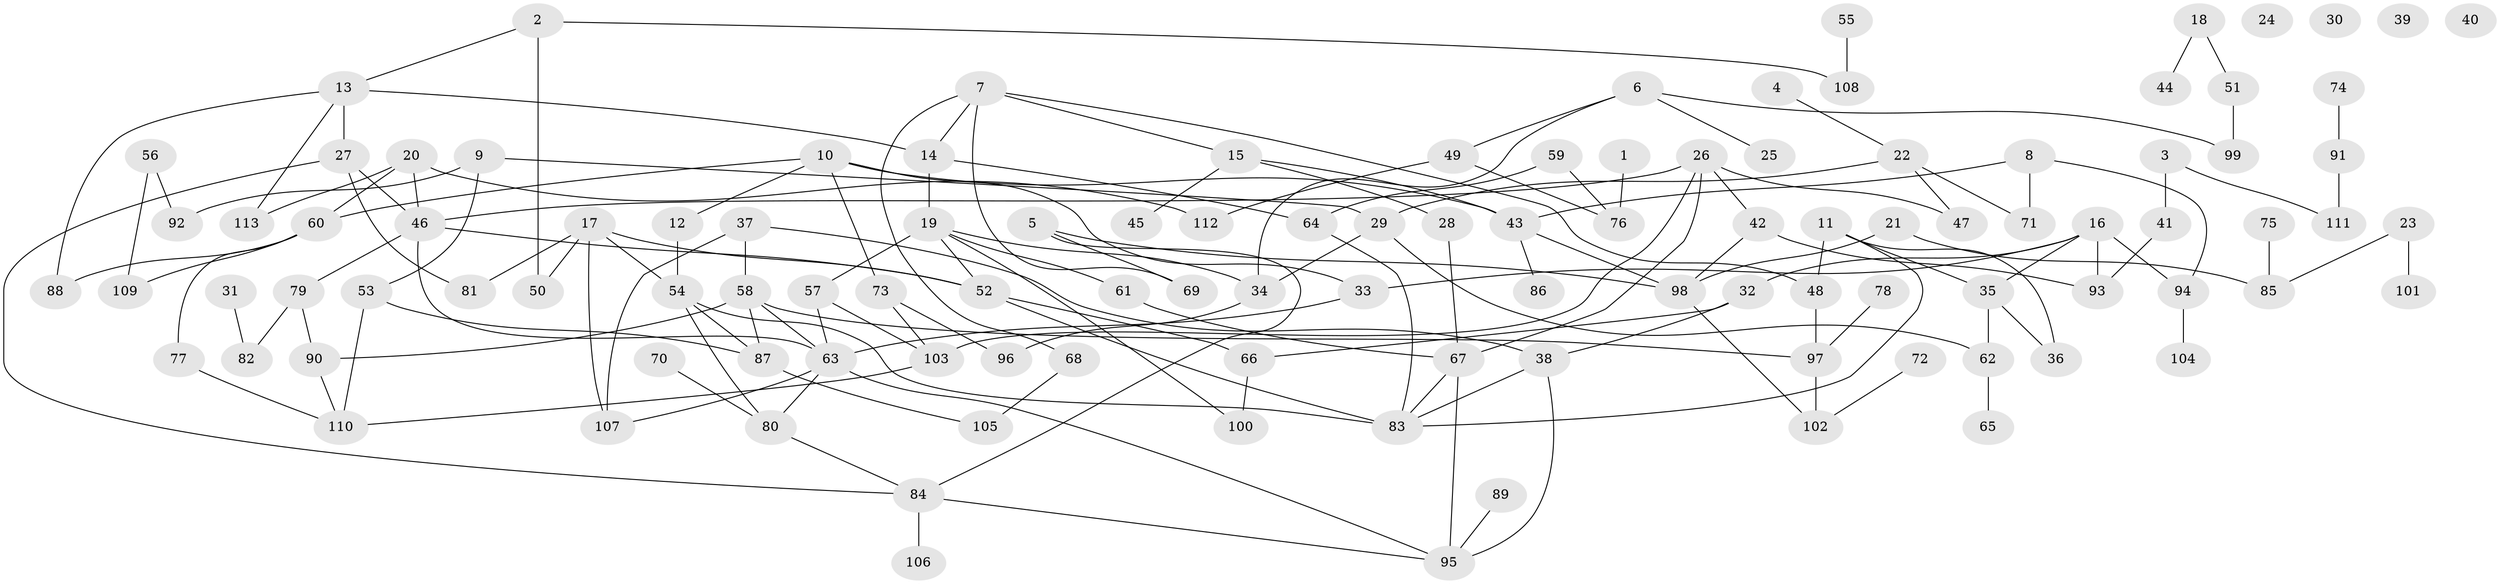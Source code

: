 // Generated by graph-tools (version 1.1) at 2025/40/03/09/25 04:40:32]
// undirected, 113 vertices, 159 edges
graph export_dot {
graph [start="1"]
  node [color=gray90,style=filled];
  1;
  2;
  3;
  4;
  5;
  6;
  7;
  8;
  9;
  10;
  11;
  12;
  13;
  14;
  15;
  16;
  17;
  18;
  19;
  20;
  21;
  22;
  23;
  24;
  25;
  26;
  27;
  28;
  29;
  30;
  31;
  32;
  33;
  34;
  35;
  36;
  37;
  38;
  39;
  40;
  41;
  42;
  43;
  44;
  45;
  46;
  47;
  48;
  49;
  50;
  51;
  52;
  53;
  54;
  55;
  56;
  57;
  58;
  59;
  60;
  61;
  62;
  63;
  64;
  65;
  66;
  67;
  68;
  69;
  70;
  71;
  72;
  73;
  74;
  75;
  76;
  77;
  78;
  79;
  80;
  81;
  82;
  83;
  84;
  85;
  86;
  87;
  88;
  89;
  90;
  91;
  92;
  93;
  94;
  95;
  96;
  97;
  98;
  99;
  100;
  101;
  102;
  103;
  104;
  105;
  106;
  107;
  108;
  109;
  110;
  111;
  112;
  113;
  1 -- 76;
  2 -- 13;
  2 -- 50;
  2 -- 108;
  3 -- 41;
  3 -- 111;
  4 -- 22;
  5 -- 69;
  5 -- 84;
  5 -- 98;
  6 -- 25;
  6 -- 34;
  6 -- 49;
  6 -- 99;
  7 -- 14;
  7 -- 15;
  7 -- 48;
  7 -- 68;
  7 -- 69;
  8 -- 43;
  8 -- 71;
  8 -- 94;
  9 -- 29;
  9 -- 53;
  9 -- 92;
  10 -- 12;
  10 -- 33;
  10 -- 43;
  10 -- 60;
  10 -- 73;
  11 -- 35;
  11 -- 36;
  11 -- 48;
  11 -- 83;
  12 -- 54;
  13 -- 14;
  13 -- 27;
  13 -- 88;
  13 -- 113;
  14 -- 19;
  14 -- 64;
  15 -- 28;
  15 -- 43;
  15 -- 45;
  16 -- 32;
  16 -- 33;
  16 -- 35;
  16 -- 93;
  16 -- 94;
  17 -- 50;
  17 -- 52;
  17 -- 54;
  17 -- 81;
  17 -- 107;
  18 -- 44;
  18 -- 51;
  19 -- 34;
  19 -- 52;
  19 -- 57;
  19 -- 61;
  19 -- 100;
  20 -- 46;
  20 -- 60;
  20 -- 112;
  20 -- 113;
  21 -- 85;
  21 -- 98;
  22 -- 29;
  22 -- 47;
  22 -- 71;
  23 -- 85;
  23 -- 101;
  26 -- 42;
  26 -- 46;
  26 -- 47;
  26 -- 67;
  26 -- 103;
  27 -- 46;
  27 -- 81;
  27 -- 84;
  28 -- 67;
  29 -- 34;
  29 -- 62;
  31 -- 82;
  32 -- 38;
  32 -- 66;
  33 -- 63;
  34 -- 96;
  35 -- 36;
  35 -- 62;
  37 -- 38;
  37 -- 58;
  37 -- 107;
  38 -- 83;
  38 -- 95;
  41 -- 93;
  42 -- 93;
  42 -- 98;
  43 -- 86;
  43 -- 98;
  46 -- 52;
  46 -- 63;
  46 -- 79;
  48 -- 97;
  49 -- 76;
  49 -- 112;
  51 -- 99;
  52 -- 66;
  52 -- 83;
  53 -- 87;
  53 -- 110;
  54 -- 80;
  54 -- 83;
  54 -- 87;
  55 -- 108;
  56 -- 92;
  56 -- 109;
  57 -- 63;
  57 -- 103;
  58 -- 63;
  58 -- 87;
  58 -- 90;
  58 -- 97;
  59 -- 64;
  59 -- 76;
  60 -- 77;
  60 -- 88;
  60 -- 109;
  61 -- 67;
  62 -- 65;
  63 -- 80;
  63 -- 95;
  63 -- 107;
  64 -- 83;
  66 -- 100;
  67 -- 83;
  67 -- 95;
  68 -- 105;
  70 -- 80;
  72 -- 102;
  73 -- 96;
  73 -- 103;
  74 -- 91;
  75 -- 85;
  77 -- 110;
  78 -- 97;
  79 -- 82;
  79 -- 90;
  80 -- 84;
  84 -- 95;
  84 -- 106;
  87 -- 105;
  89 -- 95;
  90 -- 110;
  91 -- 111;
  94 -- 104;
  97 -- 102;
  98 -- 102;
  103 -- 110;
}
